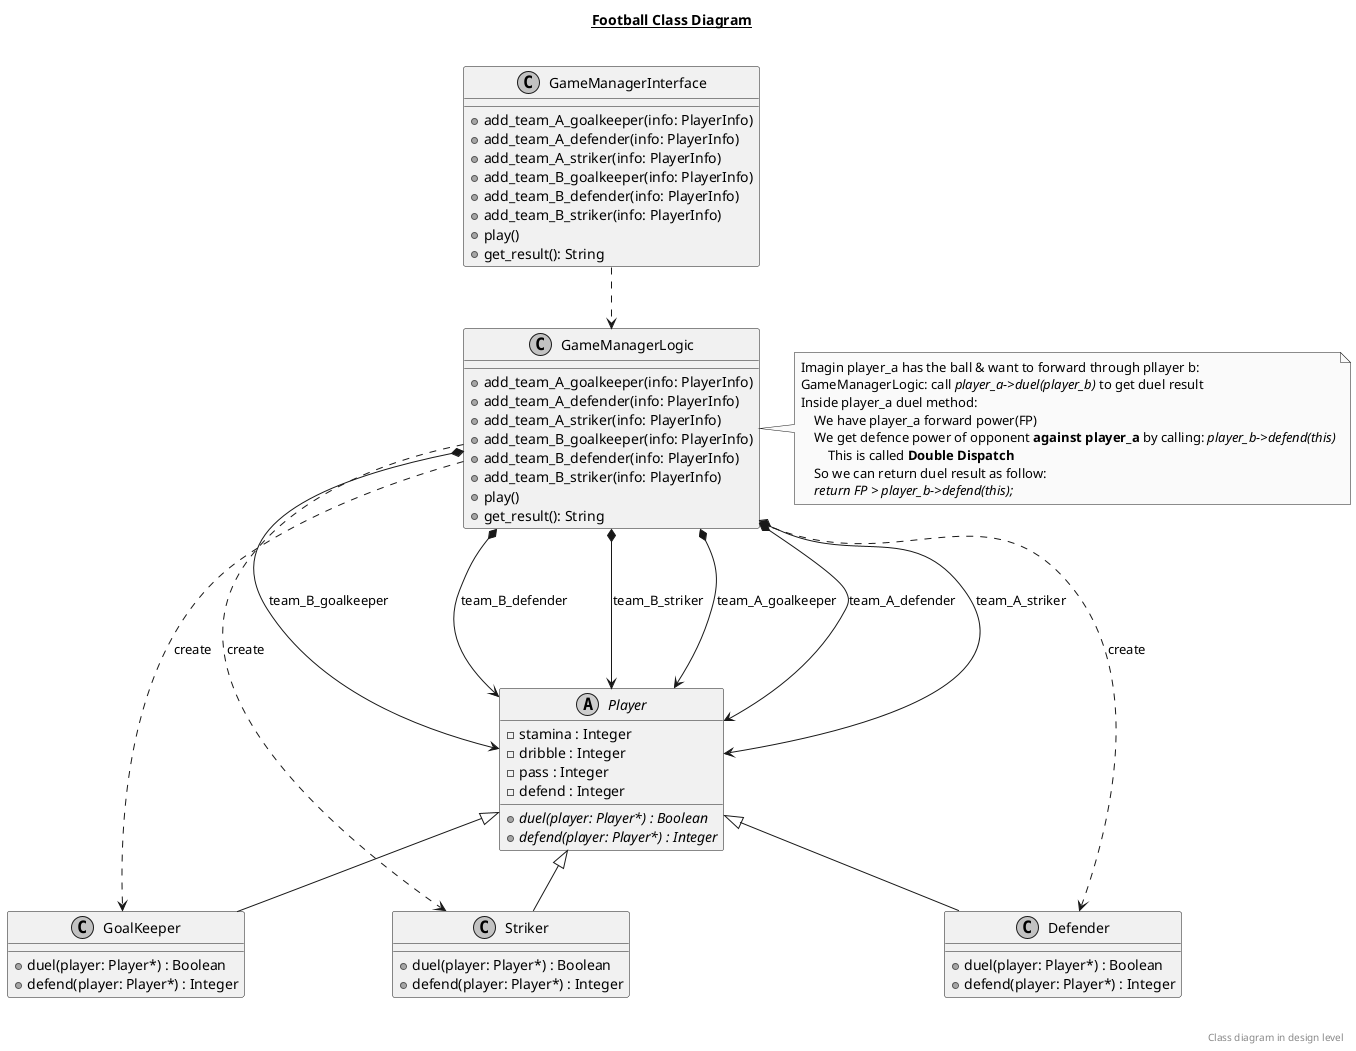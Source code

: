 @startuml

skinparam Monochrome true

title __Football Class Diagram__\n

class GameManagerInterface {
    + add_team_A_goalkeeper(info: PlayerInfo)
	+ add_team_A_defender(info: PlayerInfo)
	+ add_team_A_striker(info: PlayerInfo)
	+ add_team_B_goalkeeper(info: PlayerInfo)
	+ add_team_B_defender(info: PlayerInfo)
	+ add_team_B_striker(info: PlayerInfo)
	+ play()
	+ get_result(): String
}

class GameManagerLogic {
    + add_team_A_goalkeeper(info: PlayerInfo)
	+ add_team_A_defender(info: PlayerInfo)
	+ add_team_A_striker(info: PlayerInfo)
	+ add_team_B_goalkeeper(info: PlayerInfo)
	+ add_team_B_defender(info: PlayerInfo)
	+ add_team_B_striker(info: PlayerInfo)
	+ play()
	+ get_result(): String
}
note right of GameManagerLogic
Imagin player_a has the ball & want to forward through pllayer b:
GameManagerLogic: call <i>player_a->duel(player_b)</i> to get duel result 
Inside player_a duel method:
    We have player_a forward power(FP) 
    We get defence power of opponent <b>against player_a</b> by calling: <i>player_b->defend(this)</i>
        This is called <b>Double Dispatch</b>
    So we can return duel result as follow:
    <i>return FP > player_b->defend(this);</i>
end note

abstract class Player {
    - stamina : Integer
    - dribble : Integer
    - pass : Integer
    - defend : Integer
    {abstract} + duel(player: Player*) : Boolean
    {abstract} + defend(player: Player*) : Integer
}

class GoalKeeper {
    + duel(player: Player*) : Boolean
    + defend(player: Player*) : Integer
}

class Defender {
    + duel(player: Player*) : Boolean
    + defend(player: Player*) : Integer
}

class Striker {
    + duel(player: Player*) : Boolean
    + defend(player: Player*) : Integer
}

GameManagerInterface ..> GameManagerLogic
GameManagerLogic *---> Player: team_A_goalkeeper
GameManagerLogic *---> Player: team_A_defender
GameManagerLogic *---> Player: team_A_striker
GameManagerLogic *---> Player: team_B_goalkeeper
GameManagerLogic *---> Player: team_B_defender
GameManagerLogic *---> Player: team_B_striker
GameManagerLogic ..> GoalKeeper: create
GameManagerLogic ..> Defender: create
GameManagerLogic ..> Striker: create

GoalKeeper -up-|> Player
Defender -up-|> Player
Striker -up-|> Player


right footer


    Class diagram in design level
endfooter

@enduml